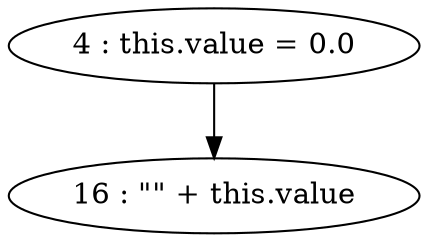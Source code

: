digraph G {
"4 : this.value = 0.0"
"4 : this.value = 0.0" -> "16 : \"\" + this.value"
"16 : \"\" + this.value"
}